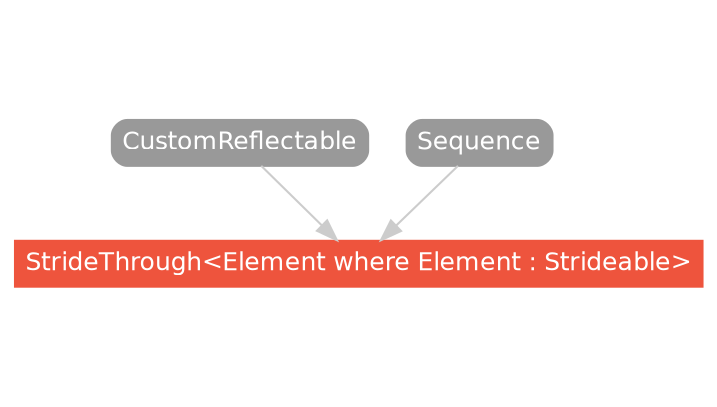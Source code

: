 strict digraph "StrideThrough<Element where Element : Strideable> - Type Hierarchy - SwiftDoc.org" {
    pad="0.1,0.8"
    node [shape=box, style="filled,rounded", color="#999999", fillcolor="#999999", fontcolor=white, fontname=Helvetica, fontnames="Helvetica,sansserif", fontsize=12, margin="0.07,0.05", height="0.3"]
    edge [color="#cccccc"]
    "CustomReflectable" [URL="/protocol/CustomReflectable/hierarchy/"]
    "Sequence" [URL="/protocol/Sequence/hierarchy/"]
    "StrideThrough<Element where Element : Strideable>" [URL="/type/StrideThrough/", style="filled", fillcolor="#ee543d", color="#ee543d"]    "Sequence" -> "StrideThrough<Element where Element : Strideable>"
    "CustomReflectable" -> "StrideThrough<Element where Element : Strideable>"
    subgraph Types {
        rank = max; "StrideThrough<Element where Element : Strideable>";
    }
}